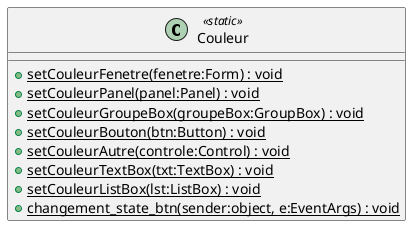 @startuml
class Couleur <<static>> {
    + {static} setCouleurFenetre(fenetre:Form) : void
    + {static} setCouleurPanel(panel:Panel) : void
    + {static} setCouleurGroupeBox(groupeBox:GroupBox) : void
    + {static} setCouleurBouton(btn:Button) : void
    + {static} setCouleurAutre(controle:Control) : void
    + {static} setCouleurTextBox(txt:TextBox) : void
    + {static} setCouleurListBox(lst:ListBox) : void
    + {static} changement_state_btn(sender:object, e:EventArgs) : void
}
@enduml
